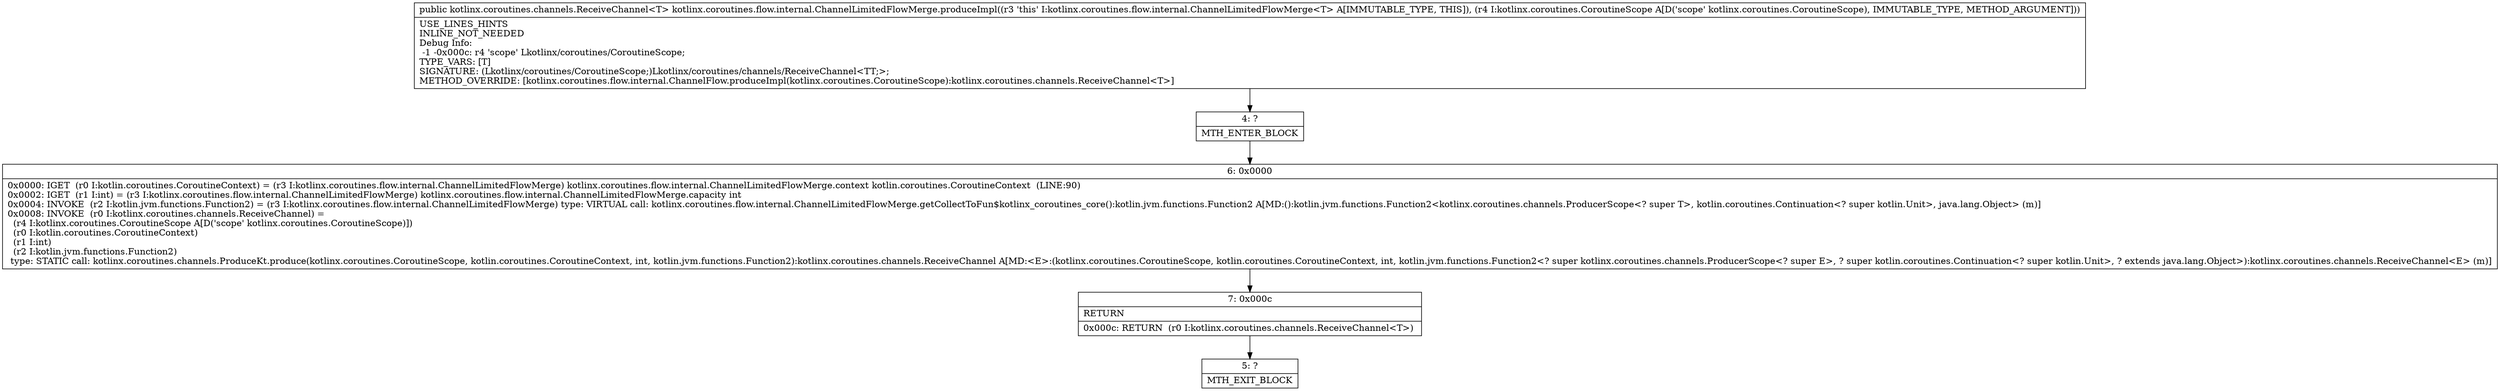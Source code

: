 digraph "CFG forkotlinx.coroutines.flow.internal.ChannelLimitedFlowMerge.produceImpl(Lkotlinx\/coroutines\/CoroutineScope;)Lkotlinx\/coroutines\/channels\/ReceiveChannel;" {
Node_4 [shape=record,label="{4\:\ ?|MTH_ENTER_BLOCK\l}"];
Node_6 [shape=record,label="{6\:\ 0x0000|0x0000: IGET  (r0 I:kotlin.coroutines.CoroutineContext) = (r3 I:kotlinx.coroutines.flow.internal.ChannelLimitedFlowMerge) kotlinx.coroutines.flow.internal.ChannelLimitedFlowMerge.context kotlin.coroutines.CoroutineContext  (LINE:90)\l0x0002: IGET  (r1 I:int) = (r3 I:kotlinx.coroutines.flow.internal.ChannelLimitedFlowMerge) kotlinx.coroutines.flow.internal.ChannelLimitedFlowMerge.capacity int \l0x0004: INVOKE  (r2 I:kotlin.jvm.functions.Function2) = (r3 I:kotlinx.coroutines.flow.internal.ChannelLimitedFlowMerge) type: VIRTUAL call: kotlinx.coroutines.flow.internal.ChannelLimitedFlowMerge.getCollectToFun$kotlinx_coroutines_core():kotlin.jvm.functions.Function2 A[MD:():kotlin.jvm.functions.Function2\<kotlinx.coroutines.channels.ProducerScope\<? super T\>, kotlin.coroutines.Continuation\<? super kotlin.Unit\>, java.lang.Object\> (m)]\l0x0008: INVOKE  (r0 I:kotlinx.coroutines.channels.ReceiveChannel) = \l  (r4 I:kotlinx.coroutines.CoroutineScope A[D('scope' kotlinx.coroutines.CoroutineScope)])\l  (r0 I:kotlin.coroutines.CoroutineContext)\l  (r1 I:int)\l  (r2 I:kotlin.jvm.functions.Function2)\l type: STATIC call: kotlinx.coroutines.channels.ProduceKt.produce(kotlinx.coroutines.CoroutineScope, kotlin.coroutines.CoroutineContext, int, kotlin.jvm.functions.Function2):kotlinx.coroutines.channels.ReceiveChannel A[MD:\<E\>:(kotlinx.coroutines.CoroutineScope, kotlin.coroutines.CoroutineContext, int, kotlin.jvm.functions.Function2\<? super kotlinx.coroutines.channels.ProducerScope\<? super E\>, ? super kotlin.coroutines.Continuation\<? super kotlin.Unit\>, ? extends java.lang.Object\>):kotlinx.coroutines.channels.ReceiveChannel\<E\> (m)]\l}"];
Node_7 [shape=record,label="{7\:\ 0x000c|RETURN\l|0x000c: RETURN  (r0 I:kotlinx.coroutines.channels.ReceiveChannel\<T\>) \l}"];
Node_5 [shape=record,label="{5\:\ ?|MTH_EXIT_BLOCK\l}"];
MethodNode[shape=record,label="{public kotlinx.coroutines.channels.ReceiveChannel\<T\> kotlinx.coroutines.flow.internal.ChannelLimitedFlowMerge.produceImpl((r3 'this' I:kotlinx.coroutines.flow.internal.ChannelLimitedFlowMerge\<T\> A[IMMUTABLE_TYPE, THIS]), (r4 I:kotlinx.coroutines.CoroutineScope A[D('scope' kotlinx.coroutines.CoroutineScope), IMMUTABLE_TYPE, METHOD_ARGUMENT]))  | USE_LINES_HINTS\lINLINE_NOT_NEEDED\lDebug Info:\l  \-1 \-0x000c: r4 'scope' Lkotlinx\/coroutines\/CoroutineScope;\lTYPE_VARS: [T]\lSIGNATURE: (Lkotlinx\/coroutines\/CoroutineScope;)Lkotlinx\/coroutines\/channels\/ReceiveChannel\<TT;\>;\lMETHOD_OVERRIDE: [kotlinx.coroutines.flow.internal.ChannelFlow.produceImpl(kotlinx.coroutines.CoroutineScope):kotlinx.coroutines.channels.ReceiveChannel\<T\>]\l}"];
MethodNode -> Node_4;Node_4 -> Node_6;
Node_6 -> Node_7;
Node_7 -> Node_5;
}


